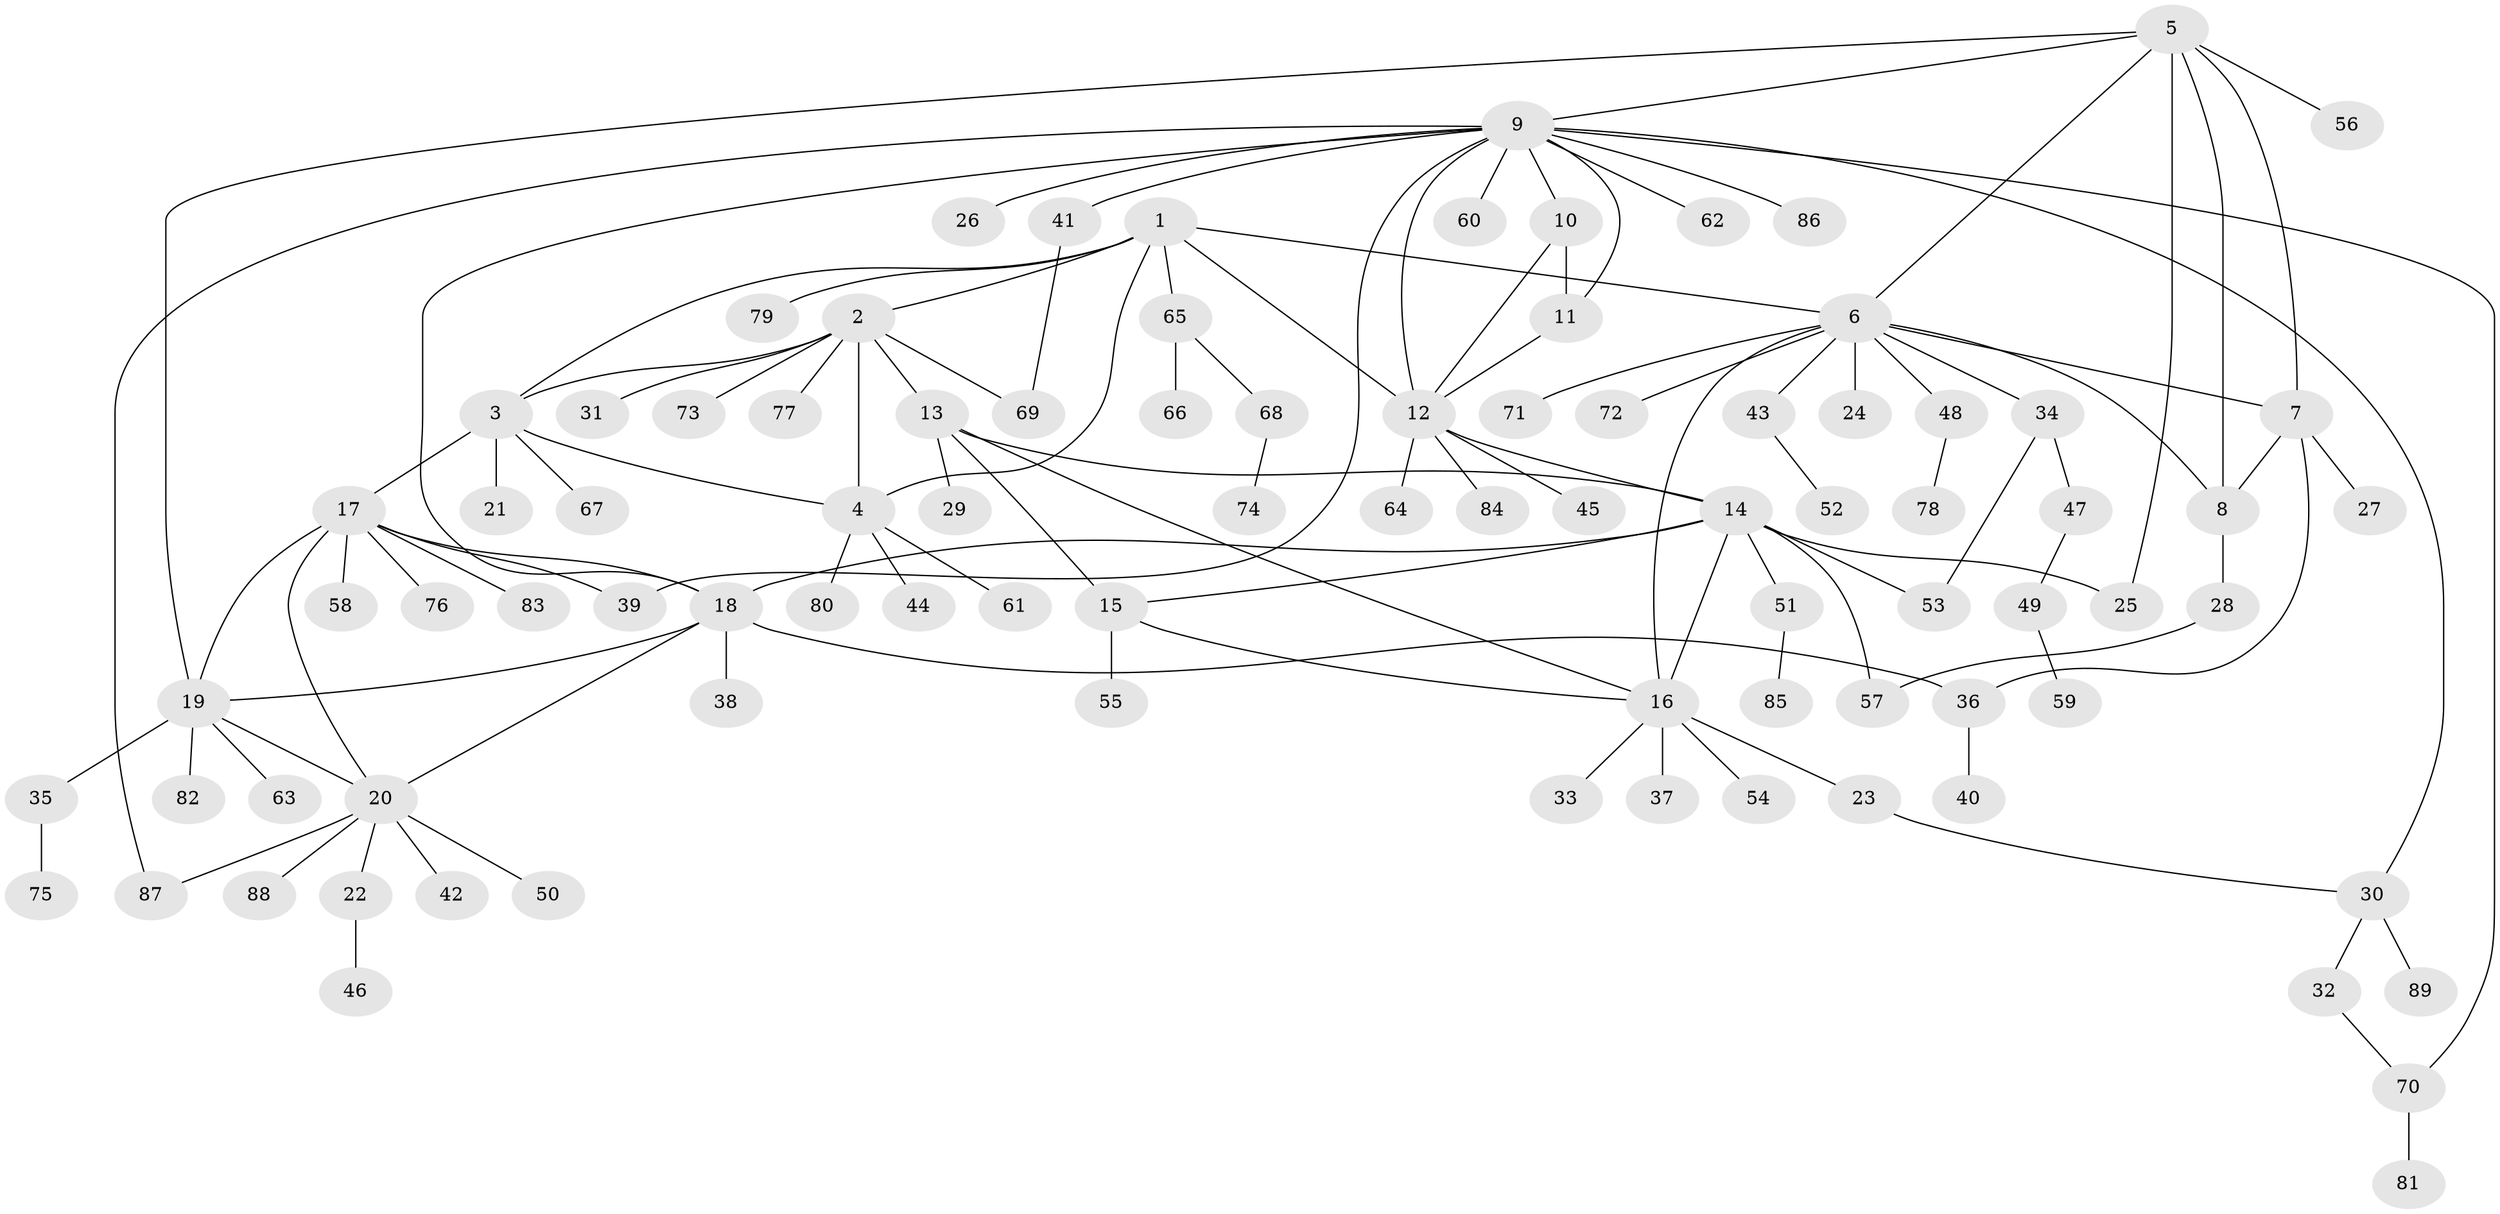 // Generated by graph-tools (version 1.1) at 2025/54/03/09/25 04:54:05]
// undirected, 89 vertices, 118 edges
graph export_dot {
graph [start="1"]
  node [color=gray90,style=filled];
  1;
  2;
  3;
  4;
  5;
  6;
  7;
  8;
  9;
  10;
  11;
  12;
  13;
  14;
  15;
  16;
  17;
  18;
  19;
  20;
  21;
  22;
  23;
  24;
  25;
  26;
  27;
  28;
  29;
  30;
  31;
  32;
  33;
  34;
  35;
  36;
  37;
  38;
  39;
  40;
  41;
  42;
  43;
  44;
  45;
  46;
  47;
  48;
  49;
  50;
  51;
  52;
  53;
  54;
  55;
  56;
  57;
  58;
  59;
  60;
  61;
  62;
  63;
  64;
  65;
  66;
  67;
  68;
  69;
  70;
  71;
  72;
  73;
  74;
  75;
  76;
  77;
  78;
  79;
  80;
  81;
  82;
  83;
  84;
  85;
  86;
  87;
  88;
  89;
  1 -- 2;
  1 -- 3;
  1 -- 4;
  1 -- 6;
  1 -- 12;
  1 -- 65;
  1 -- 79;
  2 -- 3;
  2 -- 4;
  2 -- 13;
  2 -- 31;
  2 -- 69;
  2 -- 73;
  2 -- 77;
  3 -- 4;
  3 -- 17;
  3 -- 21;
  3 -- 67;
  4 -- 44;
  4 -- 61;
  4 -- 80;
  5 -- 6;
  5 -- 7;
  5 -- 8;
  5 -- 9;
  5 -- 19;
  5 -- 25;
  5 -- 56;
  6 -- 7;
  6 -- 8;
  6 -- 16;
  6 -- 24;
  6 -- 34;
  6 -- 43;
  6 -- 48;
  6 -- 71;
  6 -- 72;
  7 -- 8;
  7 -- 27;
  7 -- 36;
  8 -- 28;
  9 -- 10;
  9 -- 11;
  9 -- 12;
  9 -- 18;
  9 -- 26;
  9 -- 30;
  9 -- 39;
  9 -- 41;
  9 -- 60;
  9 -- 62;
  9 -- 70;
  9 -- 86;
  9 -- 87;
  10 -- 11;
  10 -- 12;
  11 -- 12;
  12 -- 14;
  12 -- 45;
  12 -- 64;
  12 -- 84;
  13 -- 14;
  13 -- 15;
  13 -- 16;
  13 -- 29;
  14 -- 15;
  14 -- 16;
  14 -- 18;
  14 -- 25;
  14 -- 51;
  14 -- 53;
  14 -- 57;
  15 -- 16;
  15 -- 55;
  16 -- 23;
  16 -- 33;
  16 -- 37;
  16 -- 54;
  17 -- 18;
  17 -- 19;
  17 -- 20;
  17 -- 39;
  17 -- 58;
  17 -- 76;
  17 -- 83;
  18 -- 19;
  18 -- 20;
  18 -- 36;
  18 -- 38;
  19 -- 20;
  19 -- 35;
  19 -- 63;
  19 -- 82;
  20 -- 22;
  20 -- 42;
  20 -- 50;
  20 -- 87;
  20 -- 88;
  22 -- 46;
  23 -- 30;
  28 -- 57;
  30 -- 32;
  30 -- 89;
  32 -- 70;
  34 -- 47;
  34 -- 53;
  35 -- 75;
  36 -- 40;
  41 -- 69;
  43 -- 52;
  47 -- 49;
  48 -- 78;
  49 -- 59;
  51 -- 85;
  65 -- 66;
  65 -- 68;
  68 -- 74;
  70 -- 81;
}
